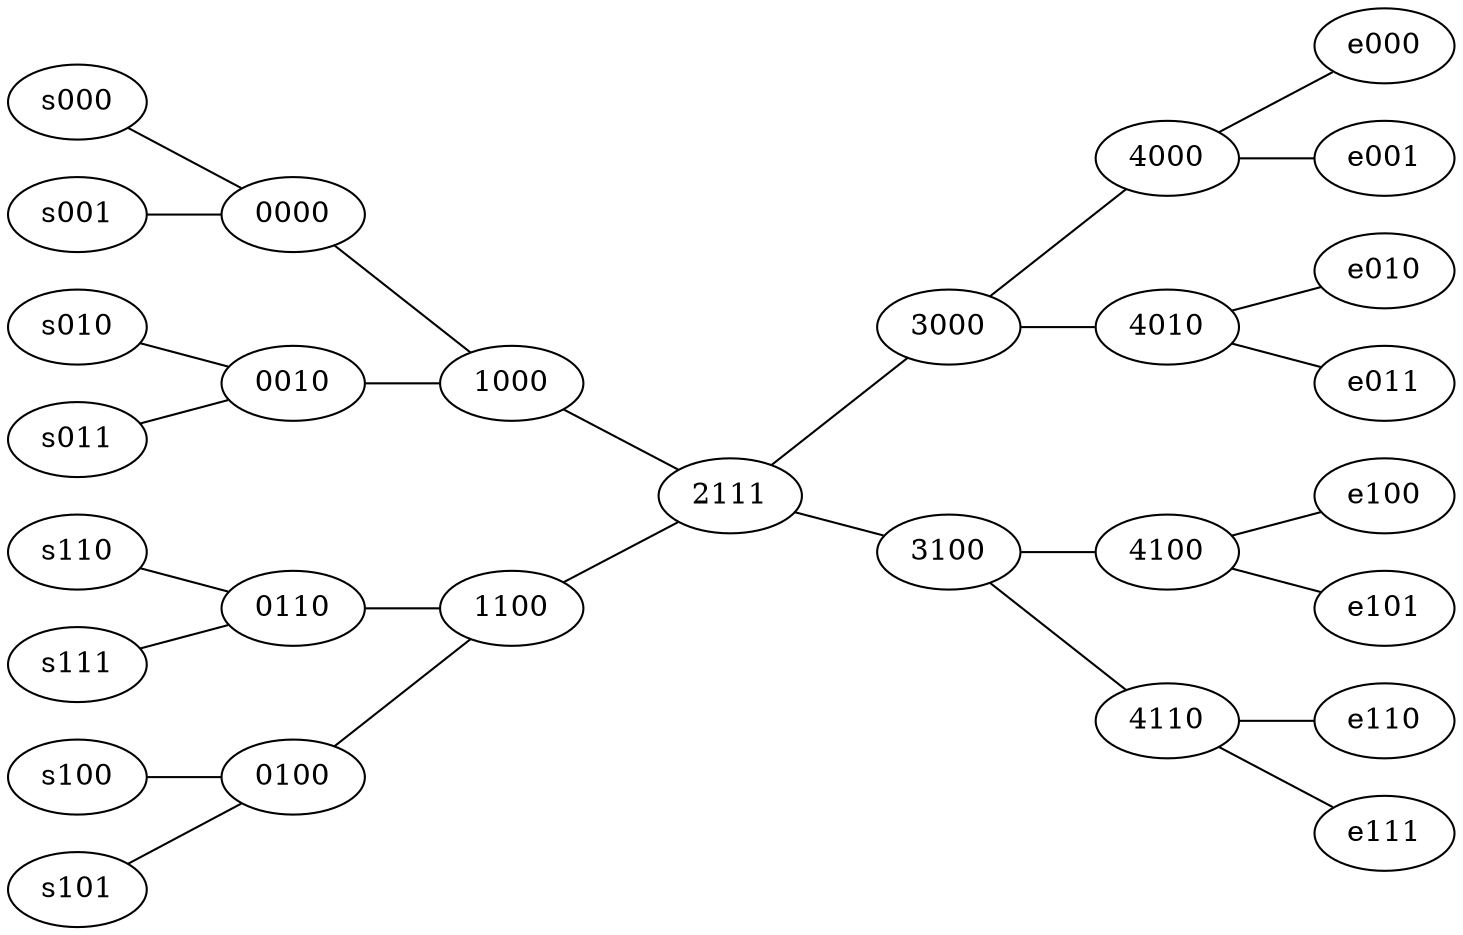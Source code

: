 strict graph {
  rankdir=LR;
  {    s000,
       s001 
  } -- 0000 
    -- 1000 
    -- 2111 
    -- 3000 
    -- 4000 -- {
       e000,
       e001    }
  {    s010,
       s011 
  } -- 0010 
    -- 1000
    -- 2111
    -- 3000
    -- 4010 -- {
       e010,
       e011    }
  {    s100,
       s101 
  } -- 0100 
    -- 1100
    -- 2111
    -- 3100 
    -- 4100 -- {
       e100,
       e101    }
  {    s110,
       s111 
  } -- 0110 
    -- 1100
    -- 2111
    -- 3100
    -- 4110 -- {
       e110,
       e111    }
  
}